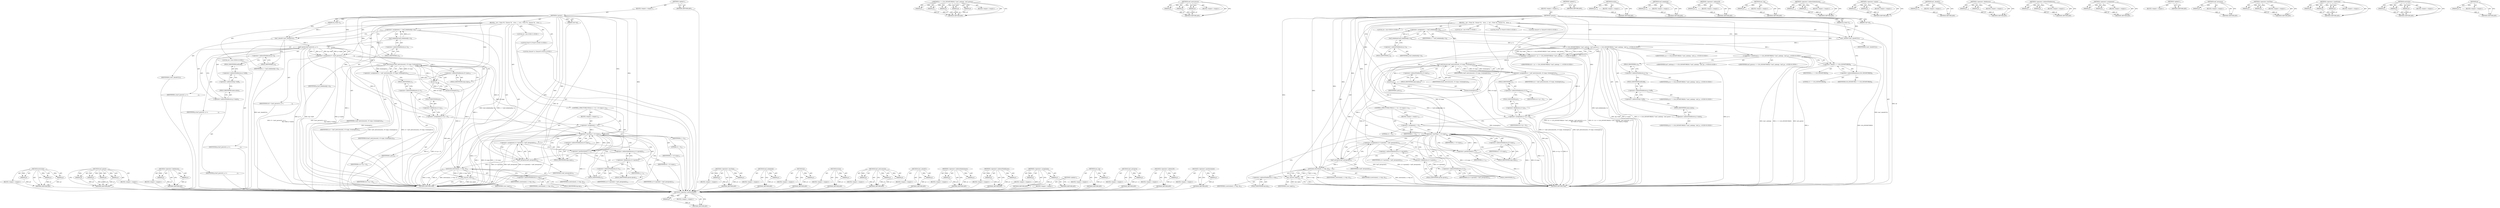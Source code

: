 digraph "&lt;operator&gt;.postIncrement" {
vulnerable_188 [label=<(METHOD,&lt;operator&gt;.postIncrement)>];
vulnerable_189 [label=<(PARAM,p1)>];
vulnerable_190 [label=<(BLOCK,&lt;empty&gt;,&lt;empty&gt;)>];
vulnerable_191 [label=<(METHOD_RETURN,ANY)>];
vulnerable_136 [label="<(METHOD,(c == LUA_SIGNATURE[0]) ? luaU_undump : luaY_parser)>"];
vulnerable_137 [label=<(PARAM,p1)>];
vulnerable_138 [label=<(PARAM,p2)>];
vulnerable_139 [label=<(PARAM,p3)>];
vulnerable_140 [label=<(PARAM,p4)>];
vulnerable_141 [label=<(PARAM,p5)>];
vulnerable_142 [label=<(BLOCK,&lt;empty&gt;,&lt;empty&gt;)>];
vulnerable_143 [label=<(METHOD_RETURN,ANY)>];
vulnerable_164 [label=<(METHOD,luaF_newLclosure)>];
vulnerable_165 [label=<(PARAM,p1)>];
vulnerable_166 [label=<(PARAM,p2)>];
vulnerable_167 [label=<(PARAM,p3)>];
vulnerable_168 [label=<(BLOCK,&lt;empty&gt;,&lt;empty&gt;)>];
vulnerable_169 [label=<(METHOD_RETURN,ANY)>];
vulnerable_6 [label=<(METHOD,&lt;global&gt;)<SUB>1</SUB>>];
vulnerable_7 [label=<(BLOCK,&lt;empty&gt;,&lt;empty&gt;)<SUB>1</SUB>>];
vulnerable_8 [label=<(METHOD,f_parser)<SUB>1</SUB>>];
vulnerable_9 [label=<(PARAM,lua_State *L)<SUB>1</SUB>>];
vulnerable_10 [label=<(PARAM,void *ud)<SUB>1</SUB>>];
vulnerable_11 [label=<(BLOCK,{
  int i;
  Proto *tf;
  Closure *cl;
   struc...,{
  int i;
  Proto *tf;
  Closure *cl;
   struc...)<SUB>1</SUB>>];
vulnerable_12 [label="<(LOCAL,int i: int)<SUB>2</SUB>>"];
vulnerable_13 [label="<(LOCAL,Proto* tf: Proto*)<SUB>3</SUB>>"];
vulnerable_14 [label="<(LOCAL,Closure* cl: Closure*)<SUB>4</SUB>>"];
vulnerable_15 [label="<(LOCAL,int c: int)<SUB>6</SUB>>"];
vulnerable_16 [label=<(&lt;operator&gt;.assignment,c = luaZ_lookahead(p-&gt;z))<SUB>6</SUB>>];
vulnerable_17 [label=<(IDENTIFIER,c,c = luaZ_lookahead(p-&gt;z))<SUB>6</SUB>>];
vulnerable_18 [label=<(luaZ_lookahead,luaZ_lookahead(p-&gt;z))<SUB>6</SUB>>];
vulnerable_19 [label=<(&lt;operator&gt;.indirectFieldAccess,p-&gt;z)<SUB>6</SUB>>];
vulnerable_20 [label=<(IDENTIFIER,p,luaZ_lookahead(p-&gt;z))<SUB>6</SUB>>];
vulnerable_21 [label=<(FIELD_IDENTIFIER,z,z)<SUB>6</SUB>>];
vulnerable_22 [label=<(luaC_checkGC,luaC_checkGC(L))<SUB>7</SUB>>];
vulnerable_23 [label=<(IDENTIFIER,L,luaC_checkGC(L))<SUB>7</SUB>>];
vulnerable_24 [label="<(&lt;operator&gt;.assignment,tf = ((c == LUA_SIGNATURE[0]) ? luaU_undump : l...)<SUB>8</SUB>>"];
vulnerable_25 [label="<(IDENTIFIER,tf,tf = ((c == LUA_SIGNATURE[0]) ? luaU_undump : l...)<SUB>8</SUB>>"];
vulnerable_26 [label="<((c == LUA_SIGNATURE[0]) ? luaU_undump : luaY_parser,((c == LUA_SIGNATURE[0]) ? luaU_undump : luaY_p...)<SUB>8</SUB>>"];
vulnerable_27 [label="<(&lt;operator&gt;.conditional,(c == LUA_SIGNATURE[0]) ? luaU_undump : luaY_pa...)<SUB>8</SUB>>"];
vulnerable_28 [label=<(&lt;operator&gt;.equals,c == LUA_SIGNATURE[0])<SUB>8</SUB>>];
vulnerable_29 [label=<(IDENTIFIER,c,c == LUA_SIGNATURE[0])<SUB>8</SUB>>];
vulnerable_30 [label=<(&lt;operator&gt;.indirectIndexAccess,LUA_SIGNATURE[0])<SUB>8</SUB>>];
vulnerable_31 [label=<(IDENTIFIER,LUA_SIGNATURE,c == LUA_SIGNATURE[0])<SUB>8</SUB>>];
vulnerable_32 [label=<(LITERAL,0,c == LUA_SIGNATURE[0])<SUB>8</SUB>>];
vulnerable_33 [label="<(IDENTIFIER,luaU_undump,(c == LUA_SIGNATURE[0]) ? luaU_undump : luaY_pa...)<SUB>8</SUB>>"];
vulnerable_34 [label="<(IDENTIFIER,luaY_parser,(c == LUA_SIGNATURE[0]) ? luaU_undump : luaY_pa...)<SUB>8</SUB>>"];
vulnerable_35 [label="<(IDENTIFIER,L,((c == LUA_SIGNATURE[0]) ? luaU_undump : luaY_p...)<SUB>8</SUB>>"];
vulnerable_36 [label=<(&lt;operator&gt;.indirectFieldAccess,p-&gt;z)<SUB>8</SUB>>];
vulnerable_37 [label="<(IDENTIFIER,p,((c == LUA_SIGNATURE[0]) ? luaU_undump : luaY_p...)<SUB>8</SUB>>"];
vulnerable_38 [label=<(FIELD_IDENTIFIER,z,z)<SUB>8</SUB>>];
vulnerable_39 [label=<(&lt;operator&gt;.addressOf,&amp;p-&gt;buff)<SUB>9</SUB>>];
vulnerable_40 [label=<(&lt;operator&gt;.indirectFieldAccess,p-&gt;buff)<SUB>9</SUB>>];
vulnerable_41 [label="<(IDENTIFIER,p,((c == LUA_SIGNATURE[0]) ? luaU_undump : luaY_p...)<SUB>9</SUB>>"];
vulnerable_42 [label=<(FIELD_IDENTIFIER,buff,buff)<SUB>9</SUB>>];
vulnerable_43 [label=<(&lt;operator&gt;.indirectFieldAccess,p-&gt;name)<SUB>9</SUB>>];
vulnerable_44 [label="<(IDENTIFIER,p,((c == LUA_SIGNATURE[0]) ? luaU_undump : luaY_p...)<SUB>9</SUB>>"];
vulnerable_45 [label=<(FIELD_IDENTIFIER,name,name)<SUB>9</SUB>>];
vulnerable_46 [label=<(&lt;operator&gt;.assignment,cl = luaF_newLclosure(L, tf-&gt;nups, hvalue(gt(L))))<SUB>10</SUB>>];
vulnerable_47 [label=<(IDENTIFIER,cl,cl = luaF_newLclosure(L, tf-&gt;nups, hvalue(gt(L))))<SUB>10</SUB>>];
vulnerable_48 [label=<(luaF_newLclosure,luaF_newLclosure(L, tf-&gt;nups, hvalue(gt(L))))<SUB>10</SUB>>];
vulnerable_49 [label=<(IDENTIFIER,L,luaF_newLclosure(L, tf-&gt;nups, hvalue(gt(L))))<SUB>10</SUB>>];
vulnerable_50 [label=<(&lt;operator&gt;.indirectFieldAccess,tf-&gt;nups)<SUB>10</SUB>>];
vulnerable_51 [label=<(IDENTIFIER,tf,luaF_newLclosure(L, tf-&gt;nups, hvalue(gt(L))))<SUB>10</SUB>>];
vulnerable_52 [label=<(FIELD_IDENTIFIER,nups,nups)<SUB>10</SUB>>];
vulnerable_53 [label=<(hvalue,hvalue(gt(L)))<SUB>10</SUB>>];
vulnerable_54 [label=<(gt,gt(L))<SUB>10</SUB>>];
vulnerable_55 [label=<(IDENTIFIER,L,gt(L))<SUB>10</SUB>>];
vulnerable_56 [label=<(&lt;operator&gt;.assignment,cl-&gt;l.p = tf)<SUB>11</SUB>>];
vulnerable_57 [label=<(&lt;operator&gt;.fieldAccess,cl-&gt;l.p)<SUB>11</SUB>>];
vulnerable_58 [label=<(&lt;operator&gt;.indirectFieldAccess,cl-&gt;l)<SUB>11</SUB>>];
vulnerable_59 [label=<(IDENTIFIER,cl,cl-&gt;l.p = tf)<SUB>11</SUB>>];
vulnerable_60 [label=<(FIELD_IDENTIFIER,l,l)<SUB>11</SUB>>];
vulnerable_61 [label=<(FIELD_IDENTIFIER,p,p)<SUB>11</SUB>>];
vulnerable_62 [label=<(IDENTIFIER,tf,cl-&gt;l.p = tf)<SUB>11</SUB>>];
vulnerable_63 [label=<(CONTROL_STRUCTURE,FOR,for (i = 0;i &lt; tf-&gt;nups;i++))<SUB>12</SUB>>];
vulnerable_64 [label=<(BLOCK,&lt;empty&gt;,&lt;empty&gt;)<SUB>12</SUB>>];
vulnerable_65 [label=<(&lt;operator&gt;.assignment,i = 0)<SUB>12</SUB>>];
vulnerable_66 [label=<(IDENTIFIER,i,i = 0)<SUB>12</SUB>>];
vulnerable_67 [label=<(LITERAL,0,i = 0)<SUB>12</SUB>>];
vulnerable_68 [label=<(&lt;operator&gt;.lessThan,i &lt; tf-&gt;nups)<SUB>12</SUB>>];
vulnerable_69 [label=<(IDENTIFIER,i,i &lt; tf-&gt;nups)<SUB>12</SUB>>];
vulnerable_70 [label=<(&lt;operator&gt;.indirectFieldAccess,tf-&gt;nups)<SUB>12</SUB>>];
vulnerable_71 [label=<(IDENTIFIER,tf,i &lt; tf-&gt;nups)<SUB>12</SUB>>];
vulnerable_72 [label=<(FIELD_IDENTIFIER,nups,nups)<SUB>12</SUB>>];
vulnerable_73 [label=<(&lt;operator&gt;.postIncrement,i++)<SUB>12</SUB>>];
vulnerable_74 [label=<(IDENTIFIER,i,i++)<SUB>12</SUB>>];
vulnerable_75 [label=<(&lt;operator&gt;.assignment,cl-&gt;l.upvals[i] = luaF_newupval(L))<SUB>13</SUB>>];
vulnerable_76 [label=<(&lt;operator&gt;.indirectIndexAccess,cl-&gt;l.upvals[i])<SUB>13</SUB>>];
vulnerable_77 [label=<(&lt;operator&gt;.fieldAccess,cl-&gt;l.upvals)<SUB>13</SUB>>];
vulnerable_78 [label=<(&lt;operator&gt;.indirectFieldAccess,cl-&gt;l)<SUB>13</SUB>>];
vulnerable_79 [label=<(IDENTIFIER,cl,cl-&gt;l.upvals[i] = luaF_newupval(L))<SUB>13</SUB>>];
vulnerable_80 [label=<(FIELD_IDENTIFIER,l,l)<SUB>13</SUB>>];
vulnerable_81 [label=<(FIELD_IDENTIFIER,upvals,upvals)<SUB>13</SUB>>];
vulnerable_82 [label=<(IDENTIFIER,i,cl-&gt;l.upvals[i] = luaF_newupval(L))<SUB>13</SUB>>];
vulnerable_83 [label=<(luaF_newupval,luaF_newupval(L))<SUB>13</SUB>>];
vulnerable_84 [label=<(IDENTIFIER,L,luaF_newupval(L))<SUB>13</SUB>>];
vulnerable_85 [label=<(setclvalue,setclvalue(L, L-&gt;top, cl))<SUB>14</SUB>>];
vulnerable_86 [label=<(IDENTIFIER,L,setclvalue(L, L-&gt;top, cl))<SUB>14</SUB>>];
vulnerable_87 [label=<(&lt;operator&gt;.indirectFieldAccess,L-&gt;top)<SUB>14</SUB>>];
vulnerable_88 [label=<(IDENTIFIER,L,setclvalue(L, L-&gt;top, cl))<SUB>14</SUB>>];
vulnerable_89 [label=<(FIELD_IDENTIFIER,top,top)<SUB>14</SUB>>];
vulnerable_90 [label=<(IDENTIFIER,cl,setclvalue(L, L-&gt;top, cl))<SUB>14</SUB>>];
vulnerable_91 [label=<(incr_top,incr_top(L))<SUB>15</SUB>>];
vulnerable_92 [label=<(IDENTIFIER,L,incr_top(L))<SUB>15</SUB>>];
vulnerable_93 [label=<(METHOD_RETURN,void)<SUB>1</SUB>>];
vulnerable_95 [label=<(METHOD_RETURN,ANY)<SUB>1</SUB>>];
vulnerable_170 [label=<(METHOD,hvalue)>];
vulnerable_171 [label=<(PARAM,p1)>];
vulnerable_172 [label=<(BLOCK,&lt;empty&gt;,&lt;empty&gt;)>];
vulnerable_173 [label=<(METHOD_RETURN,ANY)>];
vulnerable_123 [label=<(METHOD,luaZ_lookahead)>];
vulnerable_124 [label=<(PARAM,p1)>];
vulnerable_125 [label=<(BLOCK,&lt;empty&gt;,&lt;empty&gt;)>];
vulnerable_126 [label=<(METHOD_RETURN,ANY)>];
vulnerable_160 [label=<(METHOD,&lt;operator&gt;.addressOf)>];
vulnerable_161 [label=<(PARAM,p1)>];
vulnerable_162 [label=<(BLOCK,&lt;empty&gt;,&lt;empty&gt;)>];
vulnerable_163 [label=<(METHOD_RETURN,ANY)>];
vulnerable_202 [label=<(METHOD,incr_top)>];
vulnerable_203 [label=<(PARAM,p1)>];
vulnerable_204 [label=<(BLOCK,&lt;empty&gt;,&lt;empty&gt;)>];
vulnerable_205 [label=<(METHOD_RETURN,ANY)>];
vulnerable_155 [label=<(METHOD,&lt;operator&gt;.indirectIndexAccess)>];
vulnerable_156 [label=<(PARAM,p1)>];
vulnerable_157 [label=<(PARAM,p2)>];
vulnerable_158 [label=<(BLOCK,&lt;empty&gt;,&lt;empty&gt;)>];
vulnerable_159 [label=<(METHOD_RETURN,ANY)>];
vulnerable_150 [label=<(METHOD,&lt;operator&gt;.equals)>];
vulnerable_151 [label=<(PARAM,p1)>];
vulnerable_152 [label=<(PARAM,p2)>];
vulnerable_153 [label=<(BLOCK,&lt;empty&gt;,&lt;empty&gt;)>];
vulnerable_154 [label=<(METHOD_RETURN,ANY)>];
vulnerable_132 [label=<(METHOD,luaC_checkGC)>];
vulnerable_133 [label=<(PARAM,p1)>];
vulnerable_134 [label=<(BLOCK,&lt;empty&gt;,&lt;empty&gt;)>];
vulnerable_135 [label=<(METHOD_RETURN,ANY)>];
vulnerable_178 [label=<(METHOD,&lt;operator&gt;.fieldAccess)>];
vulnerable_179 [label=<(PARAM,p1)>];
vulnerable_180 [label=<(PARAM,p2)>];
vulnerable_181 [label=<(BLOCK,&lt;empty&gt;,&lt;empty&gt;)>];
vulnerable_182 [label=<(METHOD_RETURN,ANY)>];
vulnerable_127 [label=<(METHOD,&lt;operator&gt;.indirectFieldAccess)>];
vulnerable_128 [label=<(PARAM,p1)>];
vulnerable_129 [label=<(PARAM,p2)>];
vulnerable_130 [label=<(BLOCK,&lt;empty&gt;,&lt;empty&gt;)>];
vulnerable_131 [label=<(METHOD_RETURN,ANY)>];
vulnerable_118 [label=<(METHOD,&lt;operator&gt;.assignment)>];
vulnerable_119 [label=<(PARAM,p1)>];
vulnerable_120 [label=<(PARAM,p2)>];
vulnerable_121 [label=<(BLOCK,&lt;empty&gt;,&lt;empty&gt;)>];
vulnerable_122 [label=<(METHOD_RETURN,ANY)>];
vulnerable_112 [label=<(METHOD,&lt;global&gt;)<SUB>1</SUB>>];
vulnerable_113 [label=<(BLOCK,&lt;empty&gt;,&lt;empty&gt;)>];
vulnerable_114 [label=<(METHOD_RETURN,ANY)>];
vulnerable_192 [label=<(METHOD,luaF_newupval)>];
vulnerable_193 [label=<(PARAM,p1)>];
vulnerable_194 [label=<(BLOCK,&lt;empty&gt;,&lt;empty&gt;)>];
vulnerable_195 [label=<(METHOD_RETURN,ANY)>];
vulnerable_183 [label=<(METHOD,&lt;operator&gt;.lessThan)>];
vulnerable_184 [label=<(PARAM,p1)>];
vulnerable_185 [label=<(PARAM,p2)>];
vulnerable_186 [label=<(BLOCK,&lt;empty&gt;,&lt;empty&gt;)>];
vulnerable_187 [label=<(METHOD_RETURN,ANY)>];
vulnerable_144 [label=<(METHOD,&lt;operator&gt;.conditional)>];
vulnerable_145 [label=<(PARAM,p1)>];
vulnerable_146 [label=<(PARAM,p2)>];
vulnerable_147 [label=<(PARAM,p3)>];
vulnerable_148 [label=<(BLOCK,&lt;empty&gt;,&lt;empty&gt;)>];
vulnerable_149 [label=<(METHOD_RETURN,ANY)>];
vulnerable_196 [label=<(METHOD,setclvalue)>];
vulnerable_197 [label=<(PARAM,p1)>];
vulnerable_198 [label=<(PARAM,p2)>];
vulnerable_199 [label=<(PARAM,p3)>];
vulnerable_200 [label=<(BLOCK,&lt;empty&gt;,&lt;empty&gt;)>];
vulnerable_201 [label=<(METHOD_RETURN,ANY)>];
vulnerable_174 [label=<(METHOD,gt)>];
vulnerable_175 [label=<(PARAM,p1)>];
vulnerable_176 [label=<(BLOCK,&lt;empty&gt;,&lt;empty&gt;)>];
vulnerable_177 [label=<(METHOD_RETURN,ANY)>];
fixed_176 [label=<(METHOD,setclvalue)>];
fixed_177 [label=<(PARAM,p1)>];
fixed_178 [label=<(PARAM,p2)>];
fixed_179 [label=<(PARAM,p3)>];
fixed_180 [label=<(BLOCK,&lt;empty&gt;,&lt;empty&gt;)>];
fixed_181 [label=<(METHOD_RETURN,ANY)>];
fixed_128 [label=<(METHOD,luaY_parser)>];
fixed_129 [label=<(PARAM,p1)>];
fixed_130 [label=<(PARAM,p2)>];
fixed_131 [label=<(PARAM,p3)>];
fixed_132 [label=<(PARAM,p4)>];
fixed_133 [label=<(BLOCK,&lt;empty&gt;,&lt;empty&gt;)>];
fixed_134 [label=<(METHOD_RETURN,ANY)>];
fixed_153 [label=<(METHOD,&lt;operator&gt;.fieldAccess)>];
fixed_154 [label=<(PARAM,p1)>];
fixed_155 [label=<(PARAM,p2)>];
fixed_156 [label=<(BLOCK,&lt;empty&gt;,&lt;empty&gt;)>];
fixed_157 [label=<(METHOD_RETURN,ANY)>];
fixed_6 [label=<(METHOD,&lt;global&gt;)<SUB>1</SUB>>];
fixed_7 [label=<(BLOCK,&lt;empty&gt;,&lt;empty&gt;)<SUB>1</SUB>>];
fixed_8 [label=<(METHOD,f_parser)<SUB>1</SUB>>];
fixed_9 [label=<(PARAM,lua_State *L)<SUB>1</SUB>>];
fixed_10 [label=<(PARAM,void *ud)<SUB>1</SUB>>];
fixed_11 [label=<(BLOCK,{
  int i;
  Proto *tf;
  Closure *cl;
   struc...,{
  int i;
  Proto *tf;
  Closure *cl;
   struc...)<SUB>1</SUB>>];
fixed_12 [label="<(LOCAL,int i: int)<SUB>2</SUB>>"];
fixed_13 [label="<(LOCAL,Proto* tf: Proto*)<SUB>3</SUB>>"];
fixed_14 [label="<(LOCAL,Closure* cl: Closure*)<SUB>4</SUB>>"];
fixed_15 [label="<(LOCAL,int c: int)<SUB>6</SUB>>"];
fixed_16 [label=<(&lt;operator&gt;.assignment,c = luaZ_lookahead(p-&gt;z))<SUB>6</SUB>>];
fixed_17 [label=<(IDENTIFIER,c,c = luaZ_lookahead(p-&gt;z))<SUB>6</SUB>>];
fixed_18 [label=<(luaZ_lookahead,luaZ_lookahead(p-&gt;z))<SUB>6</SUB>>];
fixed_19 [label=<(&lt;operator&gt;.indirectFieldAccess,p-&gt;z)<SUB>6</SUB>>];
fixed_20 [label=<(IDENTIFIER,p,luaZ_lookahead(p-&gt;z))<SUB>6</SUB>>];
fixed_21 [label=<(FIELD_IDENTIFIER,z,z)<SUB>6</SUB>>];
fixed_22 [label=<(luaC_checkGC,luaC_checkGC(L))<SUB>7</SUB>>];
fixed_23 [label=<(IDENTIFIER,L,luaC_checkGC(L))<SUB>7</SUB>>];
fixed_24 [label=<(&lt;operator&gt;.assignment,tf = (luaY_parser)(L, p-&gt;z,
                   ...)<SUB>8</SUB>>];
fixed_25 [label=<(IDENTIFIER,tf,tf = (luaY_parser)(L, p-&gt;z,
                   ...)<SUB>8</SUB>>];
fixed_26 [label=<(luaY_parser,(luaY_parser)(L, p-&gt;z,
                        ...)<SUB>8</SUB>>];
fixed_27 [label=<(IDENTIFIER,L,(luaY_parser)(L, p-&gt;z,
                        ...)<SUB>8</SUB>>];
fixed_28 [label=<(&lt;operator&gt;.indirectFieldAccess,p-&gt;z)<SUB>8</SUB>>];
fixed_29 [label=<(IDENTIFIER,p,(luaY_parser)(L, p-&gt;z,
                        ...)<SUB>8</SUB>>];
fixed_30 [label=<(FIELD_IDENTIFIER,z,z)<SUB>8</SUB>>];
fixed_31 [label=<(&lt;operator&gt;.addressOf,&amp;p-&gt;buff)<SUB>9</SUB>>];
fixed_32 [label=<(&lt;operator&gt;.indirectFieldAccess,p-&gt;buff)<SUB>9</SUB>>];
fixed_33 [label=<(IDENTIFIER,p,(luaY_parser)(L, p-&gt;z,
                        ...)<SUB>9</SUB>>];
fixed_34 [label=<(FIELD_IDENTIFIER,buff,buff)<SUB>9</SUB>>];
fixed_35 [label=<(&lt;operator&gt;.indirectFieldAccess,p-&gt;name)<SUB>9</SUB>>];
fixed_36 [label=<(IDENTIFIER,p,(luaY_parser)(L, p-&gt;z,
                        ...)<SUB>9</SUB>>];
fixed_37 [label=<(FIELD_IDENTIFIER,name,name)<SUB>9</SUB>>];
fixed_38 [label=<(&lt;operator&gt;.assignment,cl = luaF_newLclosure(L, tf-&gt;nups, hvalue(gt(L))))<SUB>10</SUB>>];
fixed_39 [label=<(IDENTIFIER,cl,cl = luaF_newLclosure(L, tf-&gt;nups, hvalue(gt(L))))<SUB>10</SUB>>];
fixed_40 [label=<(luaF_newLclosure,luaF_newLclosure(L, tf-&gt;nups, hvalue(gt(L))))<SUB>10</SUB>>];
fixed_41 [label=<(IDENTIFIER,L,luaF_newLclosure(L, tf-&gt;nups, hvalue(gt(L))))<SUB>10</SUB>>];
fixed_42 [label=<(&lt;operator&gt;.indirectFieldAccess,tf-&gt;nups)<SUB>10</SUB>>];
fixed_43 [label=<(IDENTIFIER,tf,luaF_newLclosure(L, tf-&gt;nups, hvalue(gt(L))))<SUB>10</SUB>>];
fixed_44 [label=<(FIELD_IDENTIFIER,nups,nups)<SUB>10</SUB>>];
fixed_45 [label=<(hvalue,hvalue(gt(L)))<SUB>10</SUB>>];
fixed_46 [label=<(gt,gt(L))<SUB>10</SUB>>];
fixed_47 [label=<(IDENTIFIER,L,gt(L))<SUB>10</SUB>>];
fixed_48 [label=<(&lt;operator&gt;.assignment,cl-&gt;l.p = tf)<SUB>11</SUB>>];
fixed_49 [label=<(&lt;operator&gt;.fieldAccess,cl-&gt;l.p)<SUB>11</SUB>>];
fixed_50 [label=<(&lt;operator&gt;.indirectFieldAccess,cl-&gt;l)<SUB>11</SUB>>];
fixed_51 [label=<(IDENTIFIER,cl,cl-&gt;l.p = tf)<SUB>11</SUB>>];
fixed_52 [label=<(FIELD_IDENTIFIER,l,l)<SUB>11</SUB>>];
fixed_53 [label=<(FIELD_IDENTIFIER,p,p)<SUB>11</SUB>>];
fixed_54 [label=<(IDENTIFIER,tf,cl-&gt;l.p = tf)<SUB>11</SUB>>];
fixed_55 [label=<(CONTROL_STRUCTURE,FOR,for (i = 0;i &lt; tf-&gt;nups;i++))<SUB>12</SUB>>];
fixed_56 [label=<(BLOCK,&lt;empty&gt;,&lt;empty&gt;)<SUB>12</SUB>>];
fixed_57 [label=<(&lt;operator&gt;.assignment,i = 0)<SUB>12</SUB>>];
fixed_58 [label=<(IDENTIFIER,i,i = 0)<SUB>12</SUB>>];
fixed_59 [label=<(LITERAL,0,i = 0)<SUB>12</SUB>>];
fixed_60 [label=<(&lt;operator&gt;.lessThan,i &lt; tf-&gt;nups)<SUB>12</SUB>>];
fixed_61 [label=<(IDENTIFIER,i,i &lt; tf-&gt;nups)<SUB>12</SUB>>];
fixed_62 [label=<(&lt;operator&gt;.indirectFieldAccess,tf-&gt;nups)<SUB>12</SUB>>];
fixed_63 [label=<(IDENTIFIER,tf,i &lt; tf-&gt;nups)<SUB>12</SUB>>];
fixed_64 [label=<(FIELD_IDENTIFIER,nups,nups)<SUB>12</SUB>>];
fixed_65 [label=<(&lt;operator&gt;.postIncrement,i++)<SUB>12</SUB>>];
fixed_66 [label=<(IDENTIFIER,i,i++)<SUB>12</SUB>>];
fixed_67 [label=<(&lt;operator&gt;.assignment,cl-&gt;l.upvals[i] = luaF_newupval(L))<SUB>13</SUB>>];
fixed_68 [label=<(&lt;operator&gt;.indirectIndexAccess,cl-&gt;l.upvals[i])<SUB>13</SUB>>];
fixed_69 [label=<(&lt;operator&gt;.fieldAccess,cl-&gt;l.upvals)<SUB>13</SUB>>];
fixed_70 [label=<(&lt;operator&gt;.indirectFieldAccess,cl-&gt;l)<SUB>13</SUB>>];
fixed_71 [label=<(IDENTIFIER,cl,cl-&gt;l.upvals[i] = luaF_newupval(L))<SUB>13</SUB>>];
fixed_72 [label=<(FIELD_IDENTIFIER,l,l)<SUB>13</SUB>>];
fixed_73 [label=<(FIELD_IDENTIFIER,upvals,upvals)<SUB>13</SUB>>];
fixed_74 [label=<(IDENTIFIER,i,cl-&gt;l.upvals[i] = luaF_newupval(L))<SUB>13</SUB>>];
fixed_75 [label=<(luaF_newupval,luaF_newupval(L))<SUB>13</SUB>>];
fixed_76 [label=<(IDENTIFIER,L,luaF_newupval(L))<SUB>13</SUB>>];
fixed_77 [label=<(setclvalue,setclvalue(L, L-&gt;top, cl))<SUB>14</SUB>>];
fixed_78 [label=<(IDENTIFIER,L,setclvalue(L, L-&gt;top, cl))<SUB>14</SUB>>];
fixed_79 [label=<(&lt;operator&gt;.indirectFieldAccess,L-&gt;top)<SUB>14</SUB>>];
fixed_80 [label=<(IDENTIFIER,L,setclvalue(L, L-&gt;top, cl))<SUB>14</SUB>>];
fixed_81 [label=<(FIELD_IDENTIFIER,top,top)<SUB>14</SUB>>];
fixed_82 [label=<(IDENTIFIER,cl,setclvalue(L, L-&gt;top, cl))<SUB>14</SUB>>];
fixed_83 [label=<(incr_top,incr_top(L))<SUB>15</SUB>>];
fixed_84 [label=<(IDENTIFIER,L,incr_top(L))<SUB>15</SUB>>];
fixed_85 [label=<(METHOD_RETURN,void)<SUB>1</SUB>>];
fixed_87 [label=<(METHOD_RETURN,ANY)<SUB>1</SUB>>];
fixed_158 [label=<(METHOD,&lt;operator&gt;.lessThan)>];
fixed_159 [label=<(PARAM,p1)>];
fixed_160 [label=<(PARAM,p2)>];
fixed_161 [label=<(BLOCK,&lt;empty&gt;,&lt;empty&gt;)>];
fixed_162 [label=<(METHOD_RETURN,ANY)>];
fixed_115 [label=<(METHOD,luaZ_lookahead)>];
fixed_116 [label=<(PARAM,p1)>];
fixed_117 [label=<(BLOCK,&lt;empty&gt;,&lt;empty&gt;)>];
fixed_118 [label=<(METHOD_RETURN,ANY)>];
fixed_149 [label=<(METHOD,gt)>];
fixed_150 [label=<(PARAM,p1)>];
fixed_151 [label=<(BLOCK,&lt;empty&gt;,&lt;empty&gt;)>];
fixed_152 [label=<(METHOD_RETURN,ANY)>];
fixed_145 [label=<(METHOD,hvalue)>];
fixed_146 [label=<(PARAM,p1)>];
fixed_147 [label=<(BLOCK,&lt;empty&gt;,&lt;empty&gt;)>];
fixed_148 [label=<(METHOD_RETURN,ANY)>];
fixed_139 [label=<(METHOD,luaF_newLclosure)>];
fixed_140 [label=<(PARAM,p1)>];
fixed_141 [label=<(PARAM,p2)>];
fixed_142 [label=<(PARAM,p3)>];
fixed_143 [label=<(BLOCK,&lt;empty&gt;,&lt;empty&gt;)>];
fixed_144 [label=<(METHOD_RETURN,ANY)>];
fixed_124 [label=<(METHOD,luaC_checkGC)>];
fixed_125 [label=<(PARAM,p1)>];
fixed_126 [label=<(BLOCK,&lt;empty&gt;,&lt;empty&gt;)>];
fixed_127 [label=<(METHOD_RETURN,ANY)>];
fixed_167 [label=<(METHOD,&lt;operator&gt;.indirectIndexAccess)>];
fixed_168 [label=<(PARAM,p1)>];
fixed_169 [label=<(PARAM,p2)>];
fixed_170 [label=<(BLOCK,&lt;empty&gt;,&lt;empty&gt;)>];
fixed_171 [label=<(METHOD_RETURN,ANY)>];
fixed_119 [label=<(METHOD,&lt;operator&gt;.indirectFieldAccess)>];
fixed_120 [label=<(PARAM,p1)>];
fixed_121 [label=<(PARAM,p2)>];
fixed_122 [label=<(BLOCK,&lt;empty&gt;,&lt;empty&gt;)>];
fixed_123 [label=<(METHOD_RETURN,ANY)>];
fixed_110 [label=<(METHOD,&lt;operator&gt;.assignment)>];
fixed_111 [label=<(PARAM,p1)>];
fixed_112 [label=<(PARAM,p2)>];
fixed_113 [label=<(BLOCK,&lt;empty&gt;,&lt;empty&gt;)>];
fixed_114 [label=<(METHOD_RETURN,ANY)>];
fixed_104 [label=<(METHOD,&lt;global&gt;)<SUB>1</SUB>>];
fixed_105 [label=<(BLOCK,&lt;empty&gt;,&lt;empty&gt;)>];
fixed_106 [label=<(METHOD_RETURN,ANY)>];
fixed_182 [label=<(METHOD,incr_top)>];
fixed_183 [label=<(PARAM,p1)>];
fixed_184 [label=<(BLOCK,&lt;empty&gt;,&lt;empty&gt;)>];
fixed_185 [label=<(METHOD_RETURN,ANY)>];
fixed_172 [label=<(METHOD,luaF_newupval)>];
fixed_173 [label=<(PARAM,p1)>];
fixed_174 [label=<(BLOCK,&lt;empty&gt;,&lt;empty&gt;)>];
fixed_175 [label=<(METHOD_RETURN,ANY)>];
fixed_135 [label=<(METHOD,&lt;operator&gt;.addressOf)>];
fixed_136 [label=<(PARAM,p1)>];
fixed_137 [label=<(BLOCK,&lt;empty&gt;,&lt;empty&gt;)>];
fixed_138 [label=<(METHOD_RETURN,ANY)>];
fixed_163 [label=<(METHOD,&lt;operator&gt;.postIncrement)>];
fixed_164 [label=<(PARAM,p1)>];
fixed_165 [label=<(BLOCK,&lt;empty&gt;,&lt;empty&gt;)>];
fixed_166 [label=<(METHOD_RETURN,ANY)>];
vulnerable_188 -> vulnerable_189  [key=0, label="AST: "];
vulnerable_188 -> vulnerable_189  [key=1, label="DDG: "];
vulnerable_188 -> vulnerable_190  [key=0, label="AST: "];
vulnerable_188 -> vulnerable_191  [key=0, label="AST: "];
vulnerable_188 -> vulnerable_191  [key=1, label="CFG: "];
vulnerable_189 -> vulnerable_191  [key=0, label="DDG: p1"];
vulnerable_136 -> vulnerable_137  [key=0, label="AST: "];
vulnerable_136 -> vulnerable_137  [key=1, label="DDG: "];
vulnerable_136 -> vulnerable_142  [key=0, label="AST: "];
vulnerable_136 -> vulnerable_138  [key=0, label="AST: "];
vulnerable_136 -> vulnerable_138  [key=1, label="DDG: "];
vulnerable_136 -> vulnerable_143  [key=0, label="AST: "];
vulnerable_136 -> vulnerable_143  [key=1, label="CFG: "];
vulnerable_136 -> vulnerable_139  [key=0, label="AST: "];
vulnerable_136 -> vulnerable_139  [key=1, label="DDG: "];
vulnerable_136 -> vulnerable_140  [key=0, label="AST: "];
vulnerable_136 -> vulnerable_140  [key=1, label="DDG: "];
vulnerable_136 -> vulnerable_141  [key=0, label="AST: "];
vulnerable_136 -> vulnerable_141  [key=1, label="DDG: "];
vulnerable_137 -> vulnerable_143  [key=0, label="DDG: p1"];
vulnerable_138 -> vulnerable_143  [key=0, label="DDG: p2"];
vulnerable_139 -> vulnerable_143  [key=0, label="DDG: p3"];
vulnerable_140 -> vulnerable_143  [key=0, label="DDG: p4"];
vulnerable_141 -> vulnerable_143  [key=0, label="DDG: p5"];
vulnerable_164 -> vulnerable_165  [key=0, label="AST: "];
vulnerable_164 -> vulnerable_165  [key=1, label="DDG: "];
vulnerable_164 -> vulnerable_168  [key=0, label="AST: "];
vulnerable_164 -> vulnerable_166  [key=0, label="AST: "];
vulnerable_164 -> vulnerable_166  [key=1, label="DDG: "];
vulnerable_164 -> vulnerable_169  [key=0, label="AST: "];
vulnerable_164 -> vulnerable_169  [key=1, label="CFG: "];
vulnerable_164 -> vulnerable_167  [key=0, label="AST: "];
vulnerable_164 -> vulnerable_167  [key=1, label="DDG: "];
vulnerable_165 -> vulnerable_169  [key=0, label="DDG: p1"];
vulnerable_166 -> vulnerable_169  [key=0, label="DDG: p2"];
vulnerable_167 -> vulnerable_169  [key=0, label="DDG: p3"];
vulnerable_6 -> vulnerable_7  [key=0, label="AST: "];
vulnerable_6 -> vulnerable_95  [key=0, label="AST: "];
vulnerable_6 -> vulnerable_95  [key=1, label="CFG: "];
vulnerable_7 -> vulnerable_8  [key=0, label="AST: "];
vulnerable_8 -> vulnerable_9  [key=0, label="AST: "];
vulnerable_8 -> vulnerable_9  [key=1, label="DDG: "];
vulnerable_8 -> vulnerable_10  [key=0, label="AST: "];
vulnerable_8 -> vulnerable_10  [key=1, label="DDG: "];
vulnerable_8 -> vulnerable_11  [key=0, label="AST: "];
vulnerable_8 -> vulnerable_93  [key=0, label="AST: "];
vulnerable_8 -> vulnerable_21  [key=0, label="CFG: "];
vulnerable_8 -> vulnerable_56  [key=0, label="DDG: "];
vulnerable_8 -> vulnerable_22  [key=0, label="DDG: "];
vulnerable_8 -> vulnerable_85  [key=0, label="DDG: "];
vulnerable_8 -> vulnerable_91  [key=0, label="DDG: "];
vulnerable_8 -> vulnerable_26  [key=0, label="DDG: "];
vulnerable_8 -> vulnerable_48  [key=0, label="DDG: "];
vulnerable_8 -> vulnerable_65  [key=0, label="DDG: "];
vulnerable_8 -> vulnerable_68  [key=0, label="DDG: "];
vulnerable_8 -> vulnerable_73  [key=0, label="DDG: "];
vulnerable_8 -> vulnerable_27  [key=0, label="DDG: "];
vulnerable_8 -> vulnerable_83  [key=0, label="DDG: "];
vulnerable_8 -> vulnerable_28  [key=0, label="DDG: "];
vulnerable_8 -> vulnerable_54  [key=0, label="DDG: "];
vulnerable_9 -> vulnerable_22  [key=0, label="DDG: L"];
vulnerable_10 -> vulnerable_93  [key=0, label="DDG: ud"];
vulnerable_11 -> vulnerable_12  [key=0, label="AST: "];
vulnerable_11 -> vulnerable_13  [key=0, label="AST: "];
vulnerable_11 -> vulnerable_14  [key=0, label="AST: "];
vulnerable_11 -> vulnerable_15  [key=0, label="AST: "];
vulnerable_11 -> vulnerable_16  [key=0, label="AST: "];
vulnerable_11 -> vulnerable_22  [key=0, label="AST: "];
vulnerable_11 -> vulnerable_24  [key=0, label="AST: "];
vulnerable_11 -> vulnerable_46  [key=0, label="AST: "];
vulnerable_11 -> vulnerable_56  [key=0, label="AST: "];
vulnerable_11 -> vulnerable_63  [key=0, label="AST: "];
vulnerable_11 -> vulnerable_85  [key=0, label="AST: "];
vulnerable_11 -> vulnerable_91  [key=0, label="AST: "];
vulnerable_16 -> vulnerable_17  [key=0, label="AST: "];
vulnerable_16 -> vulnerable_18  [key=0, label="AST: "];
vulnerable_16 -> vulnerable_22  [key=0, label="CFG: "];
vulnerable_16 -> vulnerable_93  [key=0, label="DDG: luaZ_lookahead(p-&gt;z)"];
vulnerable_16 -> vulnerable_93  [key=1, label="DDG: c = luaZ_lookahead(p-&gt;z)"];
vulnerable_16 -> vulnerable_28  [key=0, label="DDG: c"];
vulnerable_18 -> vulnerable_19  [key=0, label="AST: "];
vulnerable_18 -> vulnerable_16  [key=0, label="CFG: "];
vulnerable_18 -> vulnerable_16  [key=1, label="DDG: p-&gt;z"];
vulnerable_18 -> vulnerable_26  [key=0, label="DDG: p-&gt;z"];
vulnerable_19 -> vulnerable_20  [key=0, label="AST: "];
vulnerable_19 -> vulnerable_21  [key=0, label="AST: "];
vulnerable_19 -> vulnerable_18  [key=0, label="CFG: "];
vulnerable_21 -> vulnerable_19  [key=0, label="CFG: "];
vulnerable_22 -> vulnerable_23  [key=0, label="AST: "];
vulnerable_22 -> vulnerable_30  [key=0, label="CFG: "];
vulnerable_22 -> vulnerable_93  [key=0, label="DDG: luaC_checkGC(L)"];
vulnerable_22 -> vulnerable_26  [key=0, label="DDG: L"];
vulnerable_24 -> vulnerable_25  [key=0, label="AST: "];
vulnerable_24 -> vulnerable_26  [key=0, label="AST: "];
vulnerable_24 -> vulnerable_52  [key=0, label="CFG: "];
vulnerable_24 -> vulnerable_93  [key=0, label="DDG: ((c == LUA_SIGNATURE[0]) ? luaU_undump : luaY_parser)(L, p-&gt;z,
                                                              &amp;p-&gt;buff, p-&gt;name)"];
vulnerable_24 -> vulnerable_93  [key=1, label="DDG: tf = ((c == LUA_SIGNATURE[0]) ? luaU_undump : luaY_parser)(L, p-&gt;z,
                                                              &amp;p-&gt;buff, p-&gt;name)"];
vulnerable_24 -> vulnerable_56  [key=0, label="DDG: tf"];
vulnerable_24 -> vulnerable_48  [key=0, label="DDG: tf"];
vulnerable_24 -> vulnerable_68  [key=0, label="DDG: tf"];
vulnerable_26 -> vulnerable_27  [key=0, label="AST: "];
vulnerable_26 -> vulnerable_35  [key=0, label="AST: "];
vulnerable_26 -> vulnerable_36  [key=0, label="AST: "];
vulnerable_26 -> vulnerable_39  [key=0, label="AST: "];
vulnerable_26 -> vulnerable_43  [key=0, label="AST: "];
vulnerable_26 -> vulnerable_24  [key=0, label="CFG: "];
vulnerable_26 -> vulnerable_24  [key=1, label="DDG: L"];
vulnerable_26 -> vulnerable_24  [key=2, label="DDG: &amp;p-&gt;buff"];
vulnerable_26 -> vulnerable_24  [key=3, label="DDG: (c == LUA_SIGNATURE[0]) ? luaU_undump : luaY_parser"];
vulnerable_26 -> vulnerable_24  [key=4, label="DDG: p-&gt;z"];
vulnerable_26 -> vulnerable_24  [key=5, label="DDG: p-&gt;name"];
vulnerable_26 -> vulnerable_93  [key=0, label="DDG: (c == LUA_SIGNATURE[0]) ? luaU_undump : luaY_parser"];
vulnerable_26 -> vulnerable_93  [key=1, label="DDG: p-&gt;z"];
vulnerable_26 -> vulnerable_93  [key=2, label="DDG: &amp;p-&gt;buff"];
vulnerable_26 -> vulnerable_93  [key=3, label="DDG: p-&gt;name"];
vulnerable_26 -> vulnerable_54  [key=0, label="DDG: L"];
vulnerable_27 -> vulnerable_28  [key=0, label="AST: "];
vulnerable_27 -> vulnerable_33  [key=0, label="AST: "];
vulnerable_27 -> vulnerable_34  [key=0, label="AST: "];
vulnerable_27 -> vulnerable_38  [key=0, label="CFG: "];
vulnerable_27 -> vulnerable_93  [key=0, label="DDG: c == LUA_SIGNATURE[0]"];
vulnerable_27 -> vulnerable_93  [key=1, label="DDG: luaU_undump"];
vulnerable_27 -> vulnerable_93  [key=2, label="DDG: luaY_parser"];
vulnerable_28 -> vulnerable_29  [key=0, label="AST: "];
vulnerable_28 -> vulnerable_30  [key=0, label="AST: "];
vulnerable_28 -> vulnerable_27  [key=0, label="CFG: "];
vulnerable_28 -> vulnerable_93  [key=0, label="DDG: c"];
vulnerable_28 -> vulnerable_93  [key=1, label="DDG: LUA_SIGNATURE[0]"];
vulnerable_30 -> vulnerable_31  [key=0, label="AST: "];
vulnerable_30 -> vulnerable_32  [key=0, label="AST: "];
vulnerable_30 -> vulnerable_28  [key=0, label="CFG: "];
vulnerable_36 -> vulnerable_37  [key=0, label="AST: "];
vulnerable_36 -> vulnerable_38  [key=0, label="AST: "];
vulnerable_36 -> vulnerable_42  [key=0, label="CFG: "];
vulnerable_38 -> vulnerable_36  [key=0, label="CFG: "];
vulnerable_39 -> vulnerable_40  [key=0, label="AST: "];
vulnerable_39 -> vulnerable_45  [key=0, label="CFG: "];
vulnerable_40 -> vulnerable_41  [key=0, label="AST: "];
vulnerable_40 -> vulnerable_42  [key=0, label="AST: "];
vulnerable_40 -> vulnerable_39  [key=0, label="CFG: "];
vulnerable_42 -> vulnerable_40  [key=0, label="CFG: "];
vulnerable_43 -> vulnerable_44  [key=0, label="AST: "];
vulnerable_43 -> vulnerable_45  [key=0, label="AST: "];
vulnerable_43 -> vulnerable_26  [key=0, label="CFG: "];
vulnerable_45 -> vulnerable_43  [key=0, label="CFG: "];
vulnerable_46 -> vulnerable_47  [key=0, label="AST: "];
vulnerable_46 -> vulnerable_48  [key=0, label="AST: "];
vulnerable_46 -> vulnerable_60  [key=0, label="CFG: "];
vulnerable_46 -> vulnerable_93  [key=0, label="DDG: luaF_newLclosure(L, tf-&gt;nups, hvalue(gt(L)))"];
vulnerable_46 -> vulnerable_93  [key=1, label="DDG: cl = luaF_newLclosure(L, tf-&gt;nups, hvalue(gt(L)))"];
vulnerable_46 -> vulnerable_85  [key=0, label="DDG: cl"];
vulnerable_48 -> vulnerable_49  [key=0, label="AST: "];
vulnerable_48 -> vulnerable_50  [key=0, label="AST: "];
vulnerable_48 -> vulnerable_53  [key=0, label="AST: "];
vulnerable_48 -> vulnerable_46  [key=0, label="CFG: "];
vulnerable_48 -> vulnerable_46  [key=1, label="DDG: L"];
vulnerable_48 -> vulnerable_46  [key=2, label="DDG: tf-&gt;nups"];
vulnerable_48 -> vulnerable_46  [key=3, label="DDG: hvalue(gt(L))"];
vulnerable_48 -> vulnerable_93  [key=0, label="DDG: hvalue(gt(L))"];
vulnerable_48 -> vulnerable_56  [key=0, label="DDG: tf-&gt;nups"];
vulnerable_48 -> vulnerable_85  [key=0, label="DDG: L"];
vulnerable_48 -> vulnerable_68  [key=0, label="DDG: tf-&gt;nups"];
vulnerable_48 -> vulnerable_83  [key=0, label="DDG: L"];
vulnerable_50 -> vulnerable_51  [key=0, label="AST: "];
vulnerable_50 -> vulnerable_52  [key=0, label="AST: "];
vulnerable_50 -> vulnerable_54  [key=0, label="CFG: "];
vulnerable_52 -> vulnerable_50  [key=0, label="CFG: "];
vulnerable_53 -> vulnerable_54  [key=0, label="AST: "];
vulnerable_53 -> vulnerable_48  [key=0, label="CFG: "];
vulnerable_53 -> vulnerable_48  [key=1, label="DDG: gt(L)"];
vulnerable_53 -> vulnerable_93  [key=0, label="DDG: gt(L)"];
vulnerable_54 -> vulnerable_55  [key=0, label="AST: "];
vulnerable_54 -> vulnerable_53  [key=0, label="CFG: "];
vulnerable_54 -> vulnerable_53  [key=1, label="DDG: L"];
vulnerable_54 -> vulnerable_48  [key=0, label="DDG: L"];
vulnerable_56 -> vulnerable_57  [key=0, label="AST: "];
vulnerable_56 -> vulnerable_62  [key=0, label="AST: "];
vulnerable_56 -> vulnerable_65  [key=0, label="CFG: "];
vulnerable_56 -> vulnerable_93  [key=0, label="DDG: tf"];
vulnerable_56 -> vulnerable_93  [key=1, label="DDG: cl-&gt;l.p = tf"];
vulnerable_57 -> vulnerable_58  [key=0, label="AST: "];
vulnerable_57 -> vulnerable_61  [key=0, label="AST: "];
vulnerable_57 -> vulnerable_56  [key=0, label="CFG: "];
vulnerable_58 -> vulnerable_59  [key=0, label="AST: "];
vulnerable_58 -> vulnerable_60  [key=0, label="AST: "];
vulnerable_58 -> vulnerable_61  [key=0, label="CFG: "];
vulnerable_60 -> vulnerable_58  [key=0, label="CFG: "];
vulnerable_61 -> vulnerable_57  [key=0, label="CFG: "];
vulnerable_63 -> vulnerable_64  [key=0, label="AST: "];
vulnerable_63 -> vulnerable_68  [key=0, label="AST: "];
vulnerable_63 -> vulnerable_73  [key=0, label="AST: "];
vulnerable_63 -> vulnerable_75  [key=0, label="AST: "];
vulnerable_64 -> vulnerable_65  [key=0, label="AST: "];
vulnerable_65 -> vulnerable_66  [key=0, label="AST: "];
vulnerable_65 -> vulnerable_67  [key=0, label="AST: "];
vulnerable_65 -> vulnerable_72  [key=0, label="CFG: "];
vulnerable_65 -> vulnerable_93  [key=0, label="DDG: i = 0"];
vulnerable_65 -> vulnerable_68  [key=0, label="DDG: i"];
vulnerable_68 -> vulnerable_69  [key=0, label="AST: "];
vulnerable_68 -> vulnerable_70  [key=0, label="AST: "];
vulnerable_68 -> vulnerable_70  [key=1, label="CDG: "];
vulnerable_68 -> vulnerable_80  [key=0, label="CFG: "];
vulnerable_68 -> vulnerable_80  [key=1, label="CDG: "];
vulnerable_68 -> vulnerable_89  [key=0, label="CFG: "];
vulnerable_68 -> vulnerable_93  [key=0, label="DDG: i"];
vulnerable_68 -> vulnerable_93  [key=1, label="DDG: tf-&gt;nups"];
vulnerable_68 -> vulnerable_93  [key=2, label="DDG: i &lt; tf-&gt;nups"];
vulnerable_68 -> vulnerable_73  [key=0, label="DDG: i"];
vulnerable_68 -> vulnerable_73  [key=1, label="CDG: "];
vulnerable_68 -> vulnerable_76  [key=0, label="CDG: "];
vulnerable_68 -> vulnerable_68  [key=0, label="CDG: "];
vulnerable_68 -> vulnerable_77  [key=0, label="CDG: "];
vulnerable_68 -> vulnerable_83  [key=0, label="CDG: "];
vulnerable_68 -> vulnerable_75  [key=0, label="CDG: "];
vulnerable_68 -> vulnerable_81  [key=0, label="CDG: "];
vulnerable_68 -> vulnerable_72  [key=0, label="CDG: "];
vulnerable_68 -> vulnerable_78  [key=0, label="CDG: "];
vulnerable_70 -> vulnerable_71  [key=0, label="AST: "];
vulnerable_70 -> vulnerable_72  [key=0, label="AST: "];
vulnerable_70 -> vulnerable_68  [key=0, label="CFG: "];
vulnerable_72 -> vulnerable_70  [key=0, label="CFG: "];
vulnerable_73 -> vulnerable_74  [key=0, label="AST: "];
vulnerable_73 -> vulnerable_72  [key=0, label="CFG: "];
vulnerable_73 -> vulnerable_93  [key=0, label="DDG: i++"];
vulnerable_73 -> vulnerable_68  [key=0, label="DDG: i"];
vulnerable_75 -> vulnerable_76  [key=0, label="AST: "];
vulnerable_75 -> vulnerable_83  [key=0, label="AST: "];
vulnerable_75 -> vulnerable_73  [key=0, label="CFG: "];
vulnerable_75 -> vulnerable_93  [key=0, label="DDG: cl-&gt;l.upvals[i]"];
vulnerable_75 -> vulnerable_93  [key=1, label="DDG: luaF_newupval(L)"];
vulnerable_75 -> vulnerable_93  [key=2, label="DDG: cl-&gt;l.upvals[i] = luaF_newupval(L)"];
vulnerable_76 -> vulnerable_77  [key=0, label="AST: "];
vulnerable_76 -> vulnerable_82  [key=0, label="AST: "];
vulnerable_76 -> vulnerable_83  [key=0, label="CFG: "];
vulnerable_77 -> vulnerable_78  [key=0, label="AST: "];
vulnerable_77 -> vulnerable_81  [key=0, label="AST: "];
vulnerable_77 -> vulnerable_76  [key=0, label="CFG: "];
vulnerable_78 -> vulnerable_79  [key=0, label="AST: "];
vulnerable_78 -> vulnerable_80  [key=0, label="AST: "];
vulnerable_78 -> vulnerable_81  [key=0, label="CFG: "];
vulnerable_80 -> vulnerable_78  [key=0, label="CFG: "];
vulnerable_81 -> vulnerable_77  [key=0, label="CFG: "];
vulnerable_83 -> vulnerable_84  [key=0, label="AST: "];
vulnerable_83 -> vulnerable_75  [key=0, label="CFG: "];
vulnerable_83 -> vulnerable_75  [key=1, label="DDG: L"];
vulnerable_83 -> vulnerable_85  [key=0, label="DDG: L"];
vulnerable_85 -> vulnerable_86  [key=0, label="AST: "];
vulnerable_85 -> vulnerable_87  [key=0, label="AST: "];
vulnerable_85 -> vulnerable_90  [key=0, label="AST: "];
vulnerable_85 -> vulnerable_91  [key=0, label="CFG: "];
vulnerable_85 -> vulnerable_91  [key=1, label="DDG: L"];
vulnerable_85 -> vulnerable_91  [key=2, label="DDG: L-&gt;top"];
vulnerable_85 -> vulnerable_93  [key=0, label="DDG: L-&gt;top"];
vulnerable_85 -> vulnerable_93  [key=1, label="DDG: cl"];
vulnerable_85 -> vulnerable_93  [key=2, label="DDG: setclvalue(L, L-&gt;top, cl)"];
vulnerable_87 -> vulnerable_88  [key=0, label="AST: "];
vulnerable_87 -> vulnerable_89  [key=0, label="AST: "];
vulnerable_87 -> vulnerable_85  [key=0, label="CFG: "];
vulnerable_89 -> vulnerable_87  [key=0, label="CFG: "];
vulnerable_91 -> vulnerable_92  [key=0, label="AST: "];
vulnerable_91 -> vulnerable_93  [key=0, label="CFG: "];
vulnerable_91 -> vulnerable_93  [key=1, label="DDG: L"];
vulnerable_91 -> vulnerable_93  [key=2, label="DDG: incr_top(L)"];
vulnerable_170 -> vulnerable_171  [key=0, label="AST: "];
vulnerable_170 -> vulnerable_171  [key=1, label="DDG: "];
vulnerable_170 -> vulnerable_172  [key=0, label="AST: "];
vulnerable_170 -> vulnerable_173  [key=0, label="AST: "];
vulnerable_170 -> vulnerable_173  [key=1, label="CFG: "];
vulnerable_171 -> vulnerable_173  [key=0, label="DDG: p1"];
vulnerable_123 -> vulnerable_124  [key=0, label="AST: "];
vulnerable_123 -> vulnerable_124  [key=1, label="DDG: "];
vulnerable_123 -> vulnerable_125  [key=0, label="AST: "];
vulnerable_123 -> vulnerable_126  [key=0, label="AST: "];
vulnerable_123 -> vulnerable_126  [key=1, label="CFG: "];
vulnerable_124 -> vulnerable_126  [key=0, label="DDG: p1"];
vulnerable_160 -> vulnerable_161  [key=0, label="AST: "];
vulnerable_160 -> vulnerable_161  [key=1, label="DDG: "];
vulnerable_160 -> vulnerable_162  [key=0, label="AST: "];
vulnerable_160 -> vulnerable_163  [key=0, label="AST: "];
vulnerable_160 -> vulnerable_163  [key=1, label="CFG: "];
vulnerable_161 -> vulnerable_163  [key=0, label="DDG: p1"];
vulnerable_202 -> vulnerable_203  [key=0, label="AST: "];
vulnerable_202 -> vulnerable_203  [key=1, label="DDG: "];
vulnerable_202 -> vulnerable_204  [key=0, label="AST: "];
vulnerable_202 -> vulnerable_205  [key=0, label="AST: "];
vulnerable_202 -> vulnerable_205  [key=1, label="CFG: "];
vulnerable_203 -> vulnerable_205  [key=0, label="DDG: p1"];
vulnerable_155 -> vulnerable_156  [key=0, label="AST: "];
vulnerable_155 -> vulnerable_156  [key=1, label="DDG: "];
vulnerable_155 -> vulnerable_158  [key=0, label="AST: "];
vulnerable_155 -> vulnerable_157  [key=0, label="AST: "];
vulnerable_155 -> vulnerable_157  [key=1, label="DDG: "];
vulnerable_155 -> vulnerable_159  [key=0, label="AST: "];
vulnerable_155 -> vulnerable_159  [key=1, label="CFG: "];
vulnerable_156 -> vulnerable_159  [key=0, label="DDG: p1"];
vulnerable_157 -> vulnerable_159  [key=0, label="DDG: p2"];
vulnerable_150 -> vulnerable_151  [key=0, label="AST: "];
vulnerable_150 -> vulnerable_151  [key=1, label="DDG: "];
vulnerable_150 -> vulnerable_153  [key=0, label="AST: "];
vulnerable_150 -> vulnerable_152  [key=0, label="AST: "];
vulnerable_150 -> vulnerable_152  [key=1, label="DDG: "];
vulnerable_150 -> vulnerable_154  [key=0, label="AST: "];
vulnerable_150 -> vulnerable_154  [key=1, label="CFG: "];
vulnerable_151 -> vulnerable_154  [key=0, label="DDG: p1"];
vulnerable_152 -> vulnerable_154  [key=0, label="DDG: p2"];
vulnerable_132 -> vulnerable_133  [key=0, label="AST: "];
vulnerable_132 -> vulnerable_133  [key=1, label="DDG: "];
vulnerable_132 -> vulnerable_134  [key=0, label="AST: "];
vulnerable_132 -> vulnerable_135  [key=0, label="AST: "];
vulnerable_132 -> vulnerable_135  [key=1, label="CFG: "];
vulnerable_133 -> vulnerable_135  [key=0, label="DDG: p1"];
vulnerable_178 -> vulnerable_179  [key=0, label="AST: "];
vulnerable_178 -> vulnerable_179  [key=1, label="DDG: "];
vulnerable_178 -> vulnerable_181  [key=0, label="AST: "];
vulnerable_178 -> vulnerable_180  [key=0, label="AST: "];
vulnerable_178 -> vulnerable_180  [key=1, label="DDG: "];
vulnerable_178 -> vulnerable_182  [key=0, label="AST: "];
vulnerable_178 -> vulnerable_182  [key=1, label="CFG: "];
vulnerable_179 -> vulnerable_182  [key=0, label="DDG: p1"];
vulnerable_180 -> vulnerable_182  [key=0, label="DDG: p2"];
vulnerable_127 -> vulnerable_128  [key=0, label="AST: "];
vulnerable_127 -> vulnerable_128  [key=1, label="DDG: "];
vulnerable_127 -> vulnerable_130  [key=0, label="AST: "];
vulnerable_127 -> vulnerable_129  [key=0, label="AST: "];
vulnerable_127 -> vulnerable_129  [key=1, label="DDG: "];
vulnerable_127 -> vulnerable_131  [key=0, label="AST: "];
vulnerable_127 -> vulnerable_131  [key=1, label="CFG: "];
vulnerable_128 -> vulnerable_131  [key=0, label="DDG: p1"];
vulnerable_129 -> vulnerable_131  [key=0, label="DDG: p2"];
vulnerable_118 -> vulnerable_119  [key=0, label="AST: "];
vulnerable_118 -> vulnerable_119  [key=1, label="DDG: "];
vulnerable_118 -> vulnerable_121  [key=0, label="AST: "];
vulnerable_118 -> vulnerable_120  [key=0, label="AST: "];
vulnerable_118 -> vulnerable_120  [key=1, label="DDG: "];
vulnerable_118 -> vulnerable_122  [key=0, label="AST: "];
vulnerable_118 -> vulnerable_122  [key=1, label="CFG: "];
vulnerable_119 -> vulnerable_122  [key=0, label="DDG: p1"];
vulnerable_120 -> vulnerable_122  [key=0, label="DDG: p2"];
vulnerable_112 -> vulnerable_113  [key=0, label="AST: "];
vulnerable_112 -> vulnerable_114  [key=0, label="AST: "];
vulnerable_112 -> vulnerable_114  [key=1, label="CFG: "];
vulnerable_192 -> vulnerable_193  [key=0, label="AST: "];
vulnerable_192 -> vulnerable_193  [key=1, label="DDG: "];
vulnerable_192 -> vulnerable_194  [key=0, label="AST: "];
vulnerable_192 -> vulnerable_195  [key=0, label="AST: "];
vulnerable_192 -> vulnerable_195  [key=1, label="CFG: "];
vulnerable_193 -> vulnerable_195  [key=0, label="DDG: p1"];
vulnerable_183 -> vulnerable_184  [key=0, label="AST: "];
vulnerable_183 -> vulnerable_184  [key=1, label="DDG: "];
vulnerable_183 -> vulnerable_186  [key=0, label="AST: "];
vulnerable_183 -> vulnerable_185  [key=0, label="AST: "];
vulnerable_183 -> vulnerable_185  [key=1, label="DDG: "];
vulnerable_183 -> vulnerable_187  [key=0, label="AST: "];
vulnerable_183 -> vulnerable_187  [key=1, label="CFG: "];
vulnerable_184 -> vulnerable_187  [key=0, label="DDG: p1"];
vulnerable_185 -> vulnerable_187  [key=0, label="DDG: p2"];
vulnerable_144 -> vulnerable_145  [key=0, label="AST: "];
vulnerable_144 -> vulnerable_145  [key=1, label="DDG: "];
vulnerable_144 -> vulnerable_148  [key=0, label="AST: "];
vulnerable_144 -> vulnerable_146  [key=0, label="AST: "];
vulnerable_144 -> vulnerable_146  [key=1, label="DDG: "];
vulnerable_144 -> vulnerable_149  [key=0, label="AST: "];
vulnerable_144 -> vulnerable_149  [key=1, label="CFG: "];
vulnerable_144 -> vulnerable_147  [key=0, label="AST: "];
vulnerable_144 -> vulnerable_147  [key=1, label="DDG: "];
vulnerable_145 -> vulnerable_149  [key=0, label="DDG: p1"];
vulnerable_146 -> vulnerable_149  [key=0, label="DDG: p2"];
vulnerable_147 -> vulnerable_149  [key=0, label="DDG: p3"];
vulnerable_196 -> vulnerable_197  [key=0, label="AST: "];
vulnerable_196 -> vulnerable_197  [key=1, label="DDG: "];
vulnerable_196 -> vulnerable_200  [key=0, label="AST: "];
vulnerable_196 -> vulnerable_198  [key=0, label="AST: "];
vulnerable_196 -> vulnerable_198  [key=1, label="DDG: "];
vulnerable_196 -> vulnerable_201  [key=0, label="AST: "];
vulnerable_196 -> vulnerable_201  [key=1, label="CFG: "];
vulnerable_196 -> vulnerable_199  [key=0, label="AST: "];
vulnerable_196 -> vulnerable_199  [key=1, label="DDG: "];
vulnerable_197 -> vulnerable_201  [key=0, label="DDG: p1"];
vulnerable_198 -> vulnerable_201  [key=0, label="DDG: p2"];
vulnerable_199 -> vulnerable_201  [key=0, label="DDG: p3"];
vulnerable_174 -> vulnerable_175  [key=0, label="AST: "];
vulnerable_174 -> vulnerable_175  [key=1, label="DDG: "];
vulnerable_174 -> vulnerable_176  [key=0, label="AST: "];
vulnerable_174 -> vulnerable_177  [key=0, label="AST: "];
vulnerable_174 -> vulnerable_177  [key=1, label="CFG: "];
vulnerable_175 -> vulnerable_177  [key=0, label="DDG: p1"];
fixed_176 -> fixed_177  [key=0, label="AST: "];
fixed_176 -> fixed_177  [key=1, label="DDG: "];
fixed_176 -> fixed_180  [key=0, label="AST: "];
fixed_176 -> fixed_178  [key=0, label="AST: "];
fixed_176 -> fixed_178  [key=1, label="DDG: "];
fixed_176 -> fixed_181  [key=0, label="AST: "];
fixed_176 -> fixed_181  [key=1, label="CFG: "];
fixed_176 -> fixed_179  [key=0, label="AST: "];
fixed_176 -> fixed_179  [key=1, label="DDG: "];
fixed_177 -> fixed_181  [key=0, label="DDG: p1"];
fixed_178 -> fixed_181  [key=0, label="DDG: p2"];
fixed_179 -> fixed_181  [key=0, label="DDG: p3"];
fixed_180 -> vulnerable_188  [key=0];
fixed_181 -> vulnerable_188  [key=0];
fixed_128 -> fixed_129  [key=0, label="AST: "];
fixed_128 -> fixed_129  [key=1, label="DDG: "];
fixed_128 -> fixed_133  [key=0, label="AST: "];
fixed_128 -> fixed_130  [key=0, label="AST: "];
fixed_128 -> fixed_130  [key=1, label="DDG: "];
fixed_128 -> fixed_134  [key=0, label="AST: "];
fixed_128 -> fixed_134  [key=1, label="CFG: "];
fixed_128 -> fixed_131  [key=0, label="AST: "];
fixed_128 -> fixed_131  [key=1, label="DDG: "];
fixed_128 -> fixed_132  [key=0, label="AST: "];
fixed_128 -> fixed_132  [key=1, label="DDG: "];
fixed_129 -> fixed_134  [key=0, label="DDG: p1"];
fixed_130 -> fixed_134  [key=0, label="DDG: p2"];
fixed_131 -> fixed_134  [key=0, label="DDG: p3"];
fixed_132 -> fixed_134  [key=0, label="DDG: p4"];
fixed_133 -> vulnerable_188  [key=0];
fixed_134 -> vulnerable_188  [key=0];
fixed_153 -> fixed_154  [key=0, label="AST: "];
fixed_153 -> fixed_154  [key=1, label="DDG: "];
fixed_153 -> fixed_156  [key=0, label="AST: "];
fixed_153 -> fixed_155  [key=0, label="AST: "];
fixed_153 -> fixed_155  [key=1, label="DDG: "];
fixed_153 -> fixed_157  [key=0, label="AST: "];
fixed_153 -> fixed_157  [key=1, label="CFG: "];
fixed_154 -> fixed_157  [key=0, label="DDG: p1"];
fixed_155 -> fixed_157  [key=0, label="DDG: p2"];
fixed_156 -> vulnerable_188  [key=0];
fixed_157 -> vulnerable_188  [key=0];
fixed_6 -> fixed_7  [key=0, label="AST: "];
fixed_6 -> fixed_87  [key=0, label="AST: "];
fixed_6 -> fixed_87  [key=1, label="CFG: "];
fixed_7 -> fixed_8  [key=0, label="AST: "];
fixed_8 -> fixed_9  [key=0, label="AST: "];
fixed_8 -> fixed_9  [key=1, label="DDG: "];
fixed_8 -> fixed_10  [key=0, label="AST: "];
fixed_8 -> fixed_10  [key=1, label="DDG: "];
fixed_8 -> fixed_11  [key=0, label="AST: "];
fixed_8 -> fixed_85  [key=0, label="AST: "];
fixed_8 -> fixed_21  [key=0, label="CFG: "];
fixed_8 -> fixed_48  [key=0, label="DDG: "];
fixed_8 -> fixed_22  [key=0, label="DDG: "];
fixed_8 -> fixed_77  [key=0, label="DDG: "];
fixed_8 -> fixed_83  [key=0, label="DDG: "];
fixed_8 -> fixed_26  [key=0, label="DDG: "];
fixed_8 -> fixed_40  [key=0, label="DDG: "];
fixed_8 -> fixed_57  [key=0, label="DDG: "];
fixed_8 -> fixed_60  [key=0, label="DDG: "];
fixed_8 -> fixed_65  [key=0, label="DDG: "];
fixed_8 -> fixed_75  [key=0, label="DDG: "];
fixed_8 -> fixed_46  [key=0, label="DDG: "];
fixed_9 -> fixed_22  [key=0, label="DDG: L"];
fixed_10 -> fixed_85  [key=0, label="DDG: ud"];
fixed_11 -> fixed_12  [key=0, label="AST: "];
fixed_11 -> fixed_13  [key=0, label="AST: "];
fixed_11 -> fixed_14  [key=0, label="AST: "];
fixed_11 -> fixed_15  [key=0, label="AST: "];
fixed_11 -> fixed_16  [key=0, label="AST: "];
fixed_11 -> fixed_22  [key=0, label="AST: "];
fixed_11 -> fixed_24  [key=0, label="AST: "];
fixed_11 -> fixed_38  [key=0, label="AST: "];
fixed_11 -> fixed_48  [key=0, label="AST: "];
fixed_11 -> fixed_55  [key=0, label="AST: "];
fixed_11 -> fixed_77  [key=0, label="AST: "];
fixed_11 -> fixed_83  [key=0, label="AST: "];
fixed_12 -> vulnerable_188  [key=0];
fixed_13 -> vulnerable_188  [key=0];
fixed_14 -> vulnerable_188  [key=0];
fixed_15 -> vulnerable_188  [key=0];
fixed_16 -> fixed_17  [key=0, label="AST: "];
fixed_16 -> fixed_18  [key=0, label="AST: "];
fixed_16 -> fixed_22  [key=0, label="CFG: "];
fixed_16 -> fixed_85  [key=0, label="DDG: c"];
fixed_16 -> fixed_85  [key=1, label="DDG: luaZ_lookahead(p-&gt;z)"];
fixed_16 -> fixed_85  [key=2, label="DDG: c = luaZ_lookahead(p-&gt;z)"];
fixed_17 -> vulnerable_188  [key=0];
fixed_18 -> fixed_19  [key=0, label="AST: "];
fixed_18 -> fixed_16  [key=0, label="CFG: "];
fixed_18 -> fixed_16  [key=1, label="DDG: p-&gt;z"];
fixed_18 -> fixed_26  [key=0, label="DDG: p-&gt;z"];
fixed_19 -> fixed_20  [key=0, label="AST: "];
fixed_19 -> fixed_21  [key=0, label="AST: "];
fixed_19 -> fixed_18  [key=0, label="CFG: "];
fixed_20 -> vulnerable_188  [key=0];
fixed_21 -> fixed_19  [key=0, label="CFG: "];
fixed_22 -> fixed_23  [key=0, label="AST: "];
fixed_22 -> fixed_30  [key=0, label="CFG: "];
fixed_22 -> fixed_85  [key=0, label="DDG: luaC_checkGC(L)"];
fixed_22 -> fixed_26  [key=0, label="DDG: L"];
fixed_23 -> vulnerable_188  [key=0];
fixed_24 -> fixed_25  [key=0, label="AST: "];
fixed_24 -> fixed_26  [key=0, label="AST: "];
fixed_24 -> fixed_44  [key=0, label="CFG: "];
fixed_24 -> fixed_85  [key=0, label="DDG: (luaY_parser)(L, p-&gt;z,
                                                              &amp;p-&gt;buff, p-&gt;name)"];
fixed_24 -> fixed_85  [key=1, label="DDG: tf = (luaY_parser)(L, p-&gt;z,
                                                              &amp;p-&gt;buff, p-&gt;name)"];
fixed_24 -> fixed_48  [key=0, label="DDG: tf"];
fixed_24 -> fixed_40  [key=0, label="DDG: tf"];
fixed_24 -> fixed_60  [key=0, label="DDG: tf"];
fixed_25 -> vulnerable_188  [key=0];
fixed_26 -> fixed_27  [key=0, label="AST: "];
fixed_26 -> fixed_28  [key=0, label="AST: "];
fixed_26 -> fixed_31  [key=0, label="AST: "];
fixed_26 -> fixed_35  [key=0, label="AST: "];
fixed_26 -> fixed_24  [key=0, label="CFG: "];
fixed_26 -> fixed_24  [key=1, label="DDG: L"];
fixed_26 -> fixed_24  [key=2, label="DDG: p-&gt;z"];
fixed_26 -> fixed_24  [key=3, label="DDG: &amp;p-&gt;buff"];
fixed_26 -> fixed_24  [key=4, label="DDG: p-&gt;name"];
fixed_26 -> fixed_85  [key=0, label="DDG: p-&gt;z"];
fixed_26 -> fixed_85  [key=1, label="DDG: &amp;p-&gt;buff"];
fixed_26 -> fixed_85  [key=2, label="DDG: p-&gt;name"];
fixed_26 -> fixed_46  [key=0, label="DDG: L"];
fixed_27 -> vulnerable_188  [key=0];
fixed_28 -> fixed_29  [key=0, label="AST: "];
fixed_28 -> fixed_30  [key=0, label="AST: "];
fixed_28 -> fixed_34  [key=0, label="CFG: "];
fixed_29 -> vulnerable_188  [key=0];
fixed_30 -> fixed_28  [key=0, label="CFG: "];
fixed_31 -> fixed_32  [key=0, label="AST: "];
fixed_31 -> fixed_37  [key=0, label="CFG: "];
fixed_32 -> fixed_33  [key=0, label="AST: "];
fixed_32 -> fixed_34  [key=0, label="AST: "];
fixed_32 -> fixed_31  [key=0, label="CFG: "];
fixed_33 -> vulnerable_188  [key=0];
fixed_34 -> fixed_32  [key=0, label="CFG: "];
fixed_35 -> fixed_36  [key=0, label="AST: "];
fixed_35 -> fixed_37  [key=0, label="AST: "];
fixed_35 -> fixed_26  [key=0, label="CFG: "];
fixed_36 -> vulnerable_188  [key=0];
fixed_37 -> fixed_35  [key=0, label="CFG: "];
fixed_38 -> fixed_39  [key=0, label="AST: "];
fixed_38 -> fixed_40  [key=0, label="AST: "];
fixed_38 -> fixed_52  [key=0, label="CFG: "];
fixed_38 -> fixed_85  [key=0, label="DDG: luaF_newLclosure(L, tf-&gt;nups, hvalue(gt(L)))"];
fixed_38 -> fixed_85  [key=1, label="DDG: cl = luaF_newLclosure(L, tf-&gt;nups, hvalue(gt(L)))"];
fixed_38 -> fixed_77  [key=0, label="DDG: cl"];
fixed_39 -> vulnerable_188  [key=0];
fixed_40 -> fixed_41  [key=0, label="AST: "];
fixed_40 -> fixed_42  [key=0, label="AST: "];
fixed_40 -> fixed_45  [key=0, label="AST: "];
fixed_40 -> fixed_38  [key=0, label="CFG: "];
fixed_40 -> fixed_38  [key=1, label="DDG: L"];
fixed_40 -> fixed_38  [key=2, label="DDG: tf-&gt;nups"];
fixed_40 -> fixed_38  [key=3, label="DDG: hvalue(gt(L))"];
fixed_40 -> fixed_85  [key=0, label="DDG: hvalue(gt(L))"];
fixed_40 -> fixed_48  [key=0, label="DDG: tf-&gt;nups"];
fixed_40 -> fixed_77  [key=0, label="DDG: L"];
fixed_40 -> fixed_60  [key=0, label="DDG: tf-&gt;nups"];
fixed_40 -> fixed_75  [key=0, label="DDG: L"];
fixed_41 -> vulnerable_188  [key=0];
fixed_42 -> fixed_43  [key=0, label="AST: "];
fixed_42 -> fixed_44  [key=0, label="AST: "];
fixed_42 -> fixed_46  [key=0, label="CFG: "];
fixed_43 -> vulnerable_188  [key=0];
fixed_44 -> fixed_42  [key=0, label="CFG: "];
fixed_45 -> fixed_46  [key=0, label="AST: "];
fixed_45 -> fixed_40  [key=0, label="CFG: "];
fixed_45 -> fixed_40  [key=1, label="DDG: gt(L)"];
fixed_45 -> fixed_85  [key=0, label="DDG: gt(L)"];
fixed_46 -> fixed_47  [key=0, label="AST: "];
fixed_46 -> fixed_45  [key=0, label="CFG: "];
fixed_46 -> fixed_45  [key=1, label="DDG: L"];
fixed_46 -> fixed_40  [key=0, label="DDG: L"];
fixed_47 -> vulnerable_188  [key=0];
fixed_48 -> fixed_49  [key=0, label="AST: "];
fixed_48 -> fixed_54  [key=0, label="AST: "];
fixed_48 -> fixed_57  [key=0, label="CFG: "];
fixed_48 -> fixed_85  [key=0, label="DDG: tf"];
fixed_48 -> fixed_85  [key=1, label="DDG: cl-&gt;l.p = tf"];
fixed_49 -> fixed_50  [key=0, label="AST: "];
fixed_49 -> fixed_53  [key=0, label="AST: "];
fixed_49 -> fixed_48  [key=0, label="CFG: "];
fixed_50 -> fixed_51  [key=0, label="AST: "];
fixed_50 -> fixed_52  [key=0, label="AST: "];
fixed_50 -> fixed_53  [key=0, label="CFG: "];
fixed_51 -> vulnerable_188  [key=0];
fixed_52 -> fixed_50  [key=0, label="CFG: "];
fixed_53 -> fixed_49  [key=0, label="CFG: "];
fixed_54 -> vulnerable_188  [key=0];
fixed_55 -> fixed_56  [key=0, label="AST: "];
fixed_55 -> fixed_60  [key=0, label="AST: "];
fixed_55 -> fixed_65  [key=0, label="AST: "];
fixed_55 -> fixed_67  [key=0, label="AST: "];
fixed_56 -> fixed_57  [key=0, label="AST: "];
fixed_57 -> fixed_58  [key=0, label="AST: "];
fixed_57 -> fixed_59  [key=0, label="AST: "];
fixed_57 -> fixed_64  [key=0, label="CFG: "];
fixed_57 -> fixed_85  [key=0, label="DDG: i = 0"];
fixed_57 -> fixed_60  [key=0, label="DDG: i"];
fixed_58 -> vulnerable_188  [key=0];
fixed_59 -> vulnerable_188  [key=0];
fixed_60 -> fixed_61  [key=0, label="AST: "];
fixed_60 -> fixed_62  [key=0, label="AST: "];
fixed_60 -> fixed_62  [key=1, label="CDG: "];
fixed_60 -> fixed_72  [key=0, label="CFG: "];
fixed_60 -> fixed_72  [key=1, label="CDG: "];
fixed_60 -> fixed_81  [key=0, label="CFG: "];
fixed_60 -> fixed_85  [key=0, label="DDG: i"];
fixed_60 -> fixed_85  [key=1, label="DDG: tf-&gt;nups"];
fixed_60 -> fixed_85  [key=2, label="DDG: i &lt; tf-&gt;nups"];
fixed_60 -> fixed_65  [key=0, label="DDG: i"];
fixed_60 -> fixed_65  [key=1, label="CDG: "];
fixed_60 -> fixed_68  [key=0, label="CDG: "];
fixed_60 -> fixed_60  [key=0, label="CDG: "];
fixed_60 -> fixed_73  [key=0, label="CDG: "];
fixed_60 -> fixed_64  [key=0, label="CDG: "];
fixed_60 -> fixed_75  [key=0, label="CDG: "];
fixed_60 -> fixed_69  [key=0, label="CDG: "];
fixed_60 -> fixed_67  [key=0, label="CDG: "];
fixed_60 -> fixed_70  [key=0, label="CDG: "];
fixed_61 -> vulnerable_188  [key=0];
fixed_62 -> fixed_63  [key=0, label="AST: "];
fixed_62 -> fixed_64  [key=0, label="AST: "];
fixed_62 -> fixed_60  [key=0, label="CFG: "];
fixed_63 -> vulnerable_188  [key=0];
fixed_64 -> fixed_62  [key=0, label="CFG: "];
fixed_65 -> fixed_66  [key=0, label="AST: "];
fixed_65 -> fixed_64  [key=0, label="CFG: "];
fixed_65 -> fixed_85  [key=0, label="DDG: i++"];
fixed_65 -> fixed_60  [key=0, label="DDG: i"];
fixed_66 -> vulnerable_188  [key=0];
fixed_67 -> fixed_68  [key=0, label="AST: "];
fixed_67 -> fixed_75  [key=0, label="AST: "];
fixed_67 -> fixed_65  [key=0, label="CFG: "];
fixed_67 -> fixed_85  [key=0, label="DDG: cl-&gt;l.upvals[i]"];
fixed_67 -> fixed_85  [key=1, label="DDG: luaF_newupval(L)"];
fixed_67 -> fixed_85  [key=2, label="DDG: cl-&gt;l.upvals[i] = luaF_newupval(L)"];
fixed_68 -> fixed_69  [key=0, label="AST: "];
fixed_68 -> fixed_74  [key=0, label="AST: "];
fixed_68 -> fixed_75  [key=0, label="CFG: "];
fixed_69 -> fixed_70  [key=0, label="AST: "];
fixed_69 -> fixed_73  [key=0, label="AST: "];
fixed_69 -> fixed_68  [key=0, label="CFG: "];
fixed_70 -> fixed_71  [key=0, label="AST: "];
fixed_70 -> fixed_72  [key=0, label="AST: "];
fixed_70 -> fixed_73  [key=0, label="CFG: "];
fixed_71 -> vulnerable_188  [key=0];
fixed_72 -> fixed_70  [key=0, label="CFG: "];
fixed_73 -> fixed_69  [key=0, label="CFG: "];
fixed_74 -> vulnerable_188  [key=0];
fixed_75 -> fixed_76  [key=0, label="AST: "];
fixed_75 -> fixed_67  [key=0, label="CFG: "];
fixed_75 -> fixed_67  [key=1, label="DDG: L"];
fixed_75 -> fixed_77  [key=0, label="DDG: L"];
fixed_76 -> vulnerable_188  [key=0];
fixed_77 -> fixed_78  [key=0, label="AST: "];
fixed_77 -> fixed_79  [key=0, label="AST: "];
fixed_77 -> fixed_82  [key=0, label="AST: "];
fixed_77 -> fixed_83  [key=0, label="CFG: "];
fixed_77 -> fixed_83  [key=1, label="DDG: L"];
fixed_77 -> fixed_83  [key=2, label="DDG: L-&gt;top"];
fixed_77 -> fixed_85  [key=0, label="DDG: L-&gt;top"];
fixed_77 -> fixed_85  [key=1, label="DDG: cl"];
fixed_77 -> fixed_85  [key=2, label="DDG: setclvalue(L, L-&gt;top, cl)"];
fixed_78 -> vulnerable_188  [key=0];
fixed_79 -> fixed_80  [key=0, label="AST: "];
fixed_79 -> fixed_81  [key=0, label="AST: "];
fixed_79 -> fixed_77  [key=0, label="CFG: "];
fixed_80 -> vulnerable_188  [key=0];
fixed_81 -> fixed_79  [key=0, label="CFG: "];
fixed_82 -> vulnerable_188  [key=0];
fixed_83 -> fixed_84  [key=0, label="AST: "];
fixed_83 -> fixed_85  [key=0, label="CFG: "];
fixed_83 -> fixed_85  [key=1, label="DDG: L"];
fixed_83 -> fixed_85  [key=2, label="DDG: incr_top(L)"];
fixed_84 -> vulnerable_188  [key=0];
fixed_85 -> vulnerable_188  [key=0];
fixed_87 -> vulnerable_188  [key=0];
fixed_158 -> fixed_159  [key=0, label="AST: "];
fixed_158 -> fixed_159  [key=1, label="DDG: "];
fixed_158 -> fixed_161  [key=0, label="AST: "];
fixed_158 -> fixed_160  [key=0, label="AST: "];
fixed_158 -> fixed_160  [key=1, label="DDG: "];
fixed_158 -> fixed_162  [key=0, label="AST: "];
fixed_158 -> fixed_162  [key=1, label="CFG: "];
fixed_159 -> fixed_162  [key=0, label="DDG: p1"];
fixed_160 -> fixed_162  [key=0, label="DDG: p2"];
fixed_161 -> vulnerable_188  [key=0];
fixed_162 -> vulnerable_188  [key=0];
fixed_115 -> fixed_116  [key=0, label="AST: "];
fixed_115 -> fixed_116  [key=1, label="DDG: "];
fixed_115 -> fixed_117  [key=0, label="AST: "];
fixed_115 -> fixed_118  [key=0, label="AST: "];
fixed_115 -> fixed_118  [key=1, label="CFG: "];
fixed_116 -> fixed_118  [key=0, label="DDG: p1"];
fixed_117 -> vulnerable_188  [key=0];
fixed_118 -> vulnerable_188  [key=0];
fixed_149 -> fixed_150  [key=0, label="AST: "];
fixed_149 -> fixed_150  [key=1, label="DDG: "];
fixed_149 -> fixed_151  [key=0, label="AST: "];
fixed_149 -> fixed_152  [key=0, label="AST: "];
fixed_149 -> fixed_152  [key=1, label="CFG: "];
fixed_150 -> fixed_152  [key=0, label="DDG: p1"];
fixed_151 -> vulnerable_188  [key=0];
fixed_152 -> vulnerable_188  [key=0];
fixed_145 -> fixed_146  [key=0, label="AST: "];
fixed_145 -> fixed_146  [key=1, label="DDG: "];
fixed_145 -> fixed_147  [key=0, label="AST: "];
fixed_145 -> fixed_148  [key=0, label="AST: "];
fixed_145 -> fixed_148  [key=1, label="CFG: "];
fixed_146 -> fixed_148  [key=0, label="DDG: p1"];
fixed_147 -> vulnerable_188  [key=0];
fixed_148 -> vulnerable_188  [key=0];
fixed_139 -> fixed_140  [key=0, label="AST: "];
fixed_139 -> fixed_140  [key=1, label="DDG: "];
fixed_139 -> fixed_143  [key=0, label="AST: "];
fixed_139 -> fixed_141  [key=0, label="AST: "];
fixed_139 -> fixed_141  [key=1, label="DDG: "];
fixed_139 -> fixed_144  [key=0, label="AST: "];
fixed_139 -> fixed_144  [key=1, label="CFG: "];
fixed_139 -> fixed_142  [key=0, label="AST: "];
fixed_139 -> fixed_142  [key=1, label="DDG: "];
fixed_140 -> fixed_144  [key=0, label="DDG: p1"];
fixed_141 -> fixed_144  [key=0, label="DDG: p2"];
fixed_142 -> fixed_144  [key=0, label="DDG: p3"];
fixed_143 -> vulnerable_188  [key=0];
fixed_144 -> vulnerable_188  [key=0];
fixed_124 -> fixed_125  [key=0, label="AST: "];
fixed_124 -> fixed_125  [key=1, label="DDG: "];
fixed_124 -> fixed_126  [key=0, label="AST: "];
fixed_124 -> fixed_127  [key=0, label="AST: "];
fixed_124 -> fixed_127  [key=1, label="CFG: "];
fixed_125 -> fixed_127  [key=0, label="DDG: p1"];
fixed_126 -> vulnerable_188  [key=0];
fixed_127 -> vulnerable_188  [key=0];
fixed_167 -> fixed_168  [key=0, label="AST: "];
fixed_167 -> fixed_168  [key=1, label="DDG: "];
fixed_167 -> fixed_170  [key=0, label="AST: "];
fixed_167 -> fixed_169  [key=0, label="AST: "];
fixed_167 -> fixed_169  [key=1, label="DDG: "];
fixed_167 -> fixed_171  [key=0, label="AST: "];
fixed_167 -> fixed_171  [key=1, label="CFG: "];
fixed_168 -> fixed_171  [key=0, label="DDG: p1"];
fixed_169 -> fixed_171  [key=0, label="DDG: p2"];
fixed_170 -> vulnerable_188  [key=0];
fixed_171 -> vulnerable_188  [key=0];
fixed_119 -> fixed_120  [key=0, label="AST: "];
fixed_119 -> fixed_120  [key=1, label="DDG: "];
fixed_119 -> fixed_122  [key=0, label="AST: "];
fixed_119 -> fixed_121  [key=0, label="AST: "];
fixed_119 -> fixed_121  [key=1, label="DDG: "];
fixed_119 -> fixed_123  [key=0, label="AST: "];
fixed_119 -> fixed_123  [key=1, label="CFG: "];
fixed_120 -> fixed_123  [key=0, label="DDG: p1"];
fixed_121 -> fixed_123  [key=0, label="DDG: p2"];
fixed_122 -> vulnerable_188  [key=0];
fixed_123 -> vulnerable_188  [key=0];
fixed_110 -> fixed_111  [key=0, label="AST: "];
fixed_110 -> fixed_111  [key=1, label="DDG: "];
fixed_110 -> fixed_113  [key=0, label="AST: "];
fixed_110 -> fixed_112  [key=0, label="AST: "];
fixed_110 -> fixed_112  [key=1, label="DDG: "];
fixed_110 -> fixed_114  [key=0, label="AST: "];
fixed_110 -> fixed_114  [key=1, label="CFG: "];
fixed_111 -> fixed_114  [key=0, label="DDG: p1"];
fixed_112 -> fixed_114  [key=0, label="DDG: p2"];
fixed_113 -> vulnerable_188  [key=0];
fixed_114 -> vulnerable_188  [key=0];
fixed_104 -> fixed_105  [key=0, label="AST: "];
fixed_104 -> fixed_106  [key=0, label="AST: "];
fixed_104 -> fixed_106  [key=1, label="CFG: "];
fixed_105 -> vulnerable_188  [key=0];
fixed_106 -> vulnerable_188  [key=0];
fixed_182 -> fixed_183  [key=0, label="AST: "];
fixed_182 -> fixed_183  [key=1, label="DDG: "];
fixed_182 -> fixed_184  [key=0, label="AST: "];
fixed_182 -> fixed_185  [key=0, label="AST: "];
fixed_182 -> fixed_185  [key=1, label="CFG: "];
fixed_183 -> fixed_185  [key=0, label="DDG: p1"];
fixed_184 -> vulnerable_188  [key=0];
fixed_185 -> vulnerable_188  [key=0];
fixed_172 -> fixed_173  [key=0, label="AST: "];
fixed_172 -> fixed_173  [key=1, label="DDG: "];
fixed_172 -> fixed_174  [key=0, label="AST: "];
fixed_172 -> fixed_175  [key=0, label="AST: "];
fixed_172 -> fixed_175  [key=1, label="CFG: "];
fixed_173 -> fixed_175  [key=0, label="DDG: p1"];
fixed_174 -> vulnerable_188  [key=0];
fixed_175 -> vulnerable_188  [key=0];
fixed_135 -> fixed_136  [key=0, label="AST: "];
fixed_135 -> fixed_136  [key=1, label="DDG: "];
fixed_135 -> fixed_137  [key=0, label="AST: "];
fixed_135 -> fixed_138  [key=0, label="AST: "];
fixed_135 -> fixed_138  [key=1, label="CFG: "];
fixed_136 -> fixed_138  [key=0, label="DDG: p1"];
fixed_137 -> vulnerable_188  [key=0];
fixed_138 -> vulnerable_188  [key=0];
fixed_163 -> fixed_164  [key=0, label="AST: "];
fixed_163 -> fixed_164  [key=1, label="DDG: "];
fixed_163 -> fixed_165  [key=0, label="AST: "];
fixed_163 -> fixed_166  [key=0, label="AST: "];
fixed_163 -> fixed_166  [key=1, label="CFG: "];
fixed_164 -> fixed_166  [key=0, label="DDG: p1"];
fixed_165 -> vulnerable_188  [key=0];
fixed_166 -> vulnerable_188  [key=0];
}
